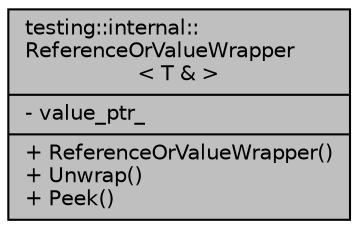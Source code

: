 digraph "testing::internal::ReferenceOrValueWrapper&lt; T &amp; &gt;"
{
  edge [fontname="Helvetica",fontsize="10",labelfontname="Helvetica",labelfontsize="10"];
  node [fontname="Helvetica",fontsize="10",shape=record];
  Node1 [label="{testing::internal::\lReferenceOrValueWrapper\l\< T & \>\n|- value_ptr_\l|+ ReferenceOrValueWrapper()\l+ Unwrap()\l+ Peek()\l}",height=0.2,width=0.4,color="black", fillcolor="grey75", style="filled", fontcolor="black"];
}
